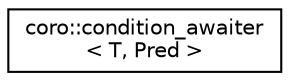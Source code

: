 digraph "Graphical Class Hierarchy"
{
 // LATEX_PDF_SIZE
  edge [fontname="Helvetica",fontsize="10",labelfontname="Helvetica",labelfontsize="10"];
  node [fontname="Helvetica",fontsize="10",shape=record];
  rankdir="LR";
  Node0 [label="coro::condition_awaiter\l\< T, Pred \>",height=0.2,width=0.4,color="black", fillcolor="white", style="filled",URL="$classcoro_1_1condition__awaiter.html",tooltip="support for notify_condition()"];
}
